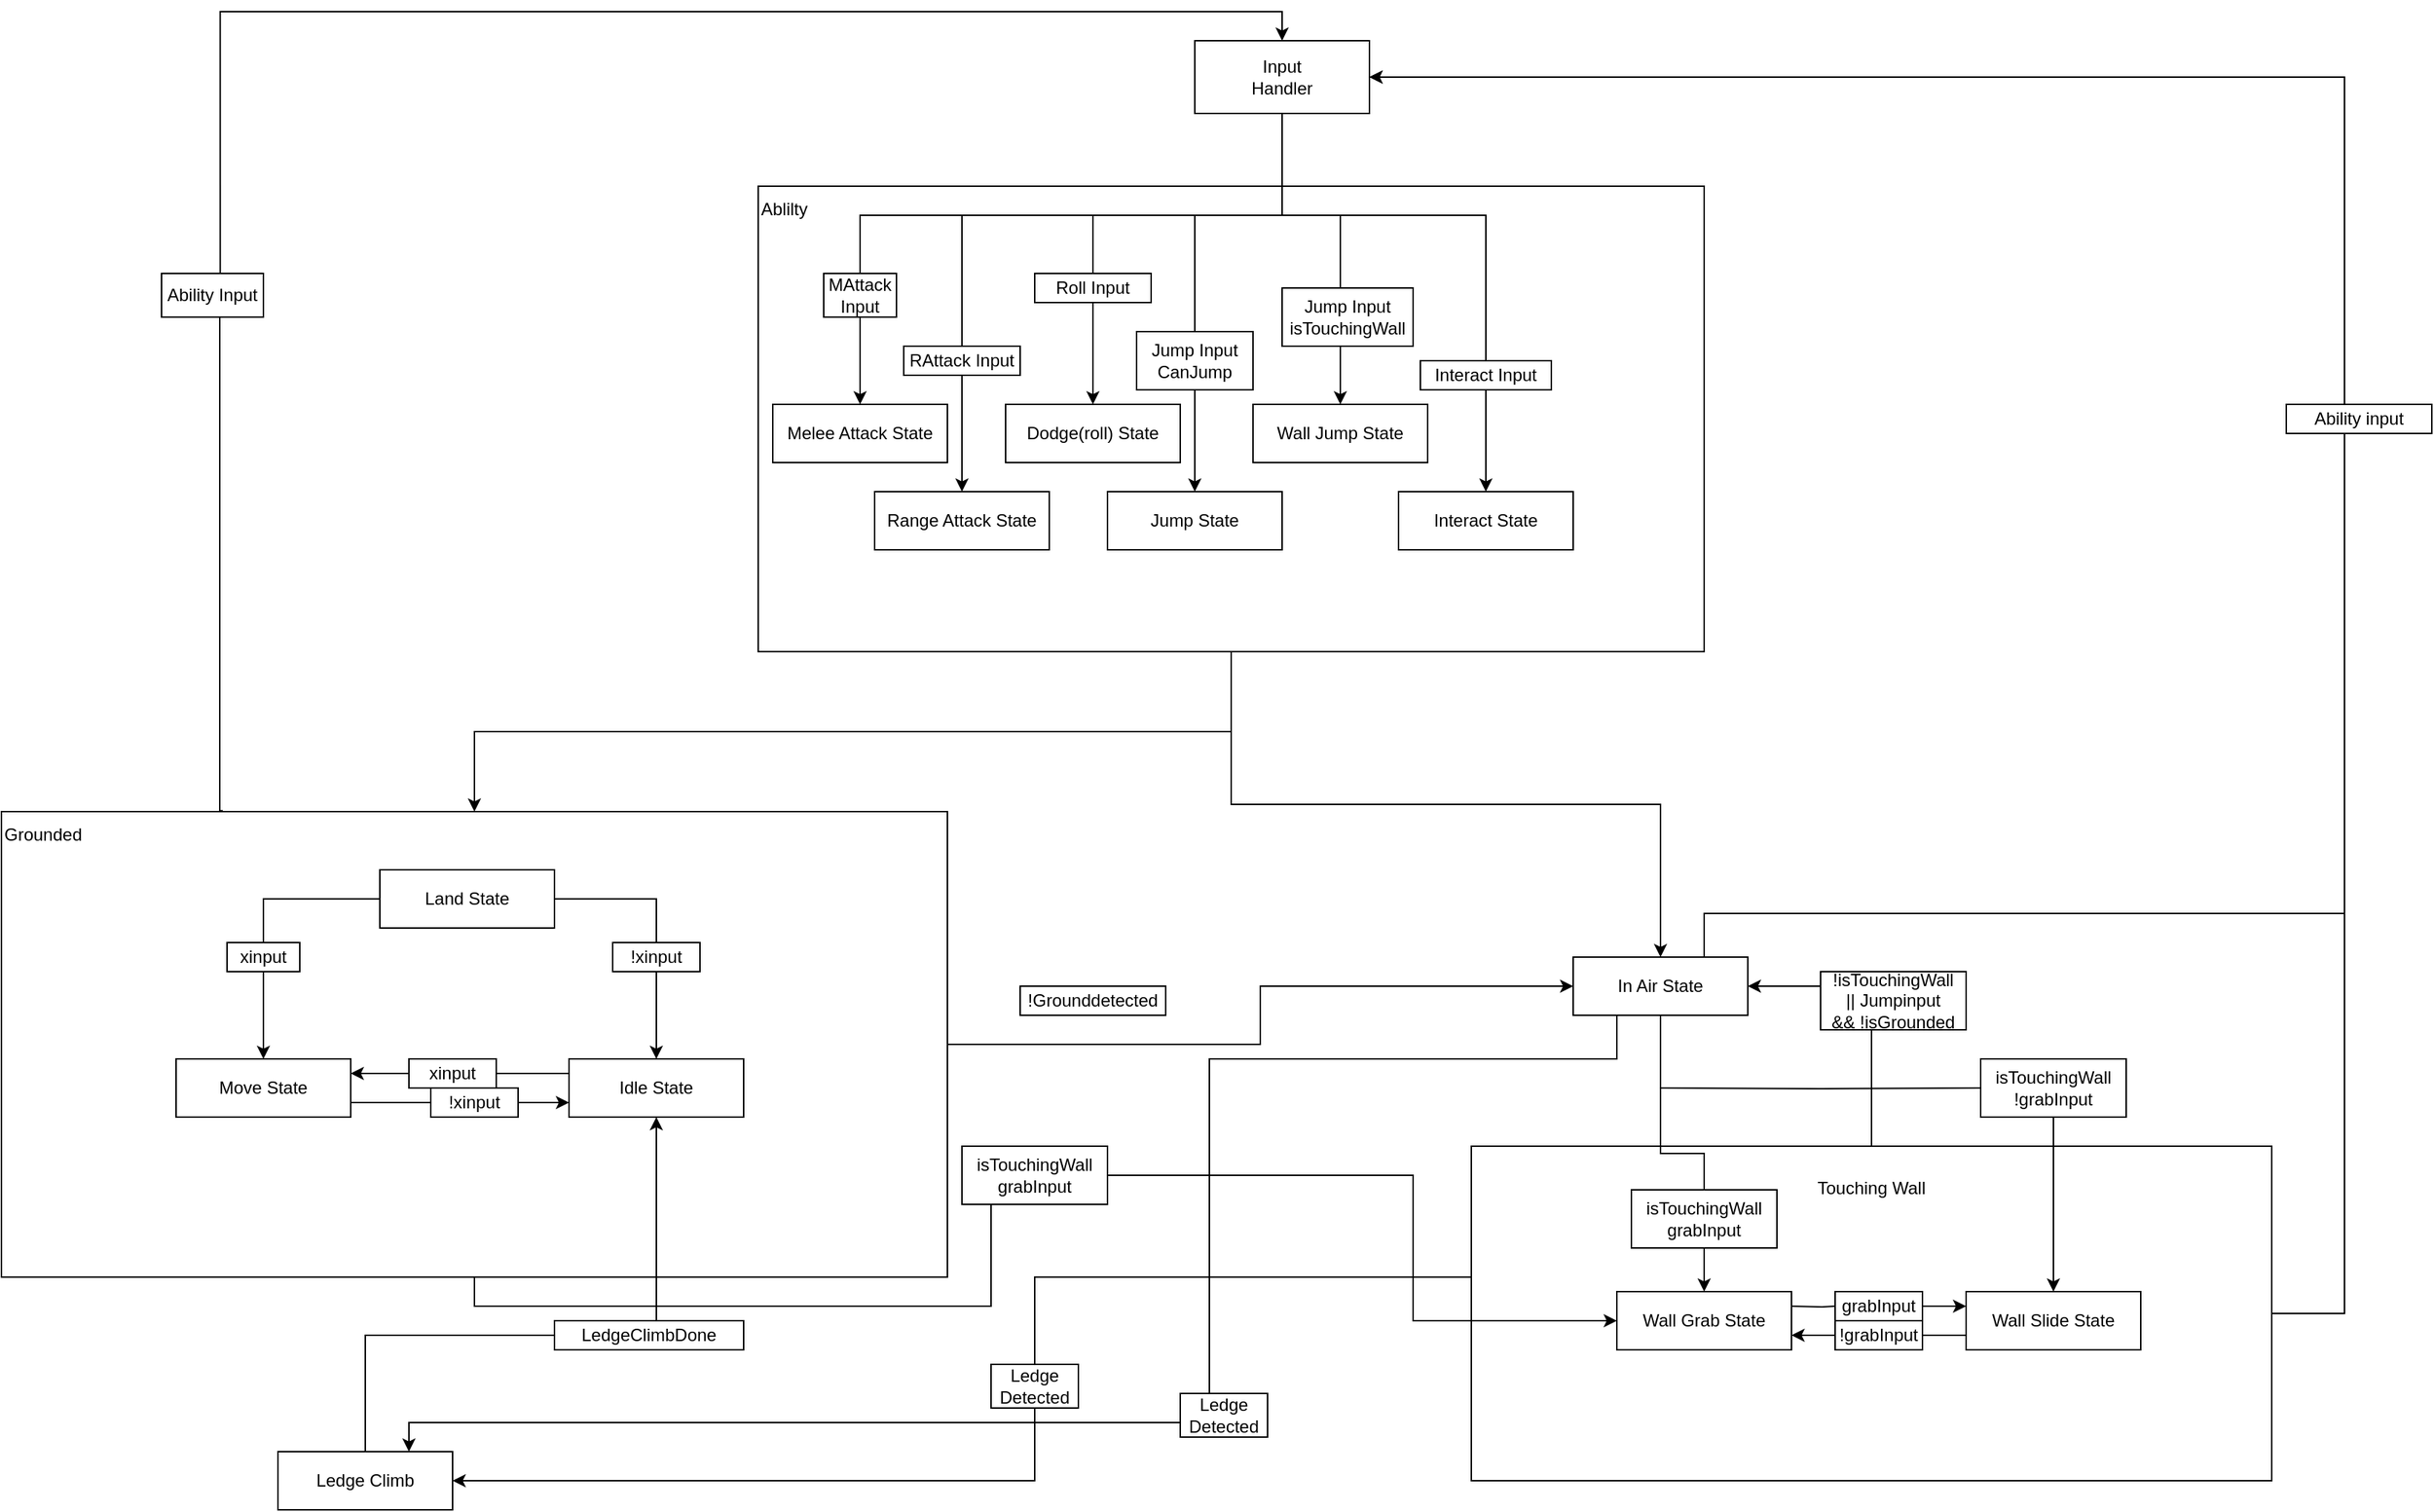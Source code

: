 <mxfile version="16.6.6" type="github">
  <diagram id="kgpKYQtTHZ0yAKxKKP6v" name="Page-1">
    <mxGraphModel dx="3445" dy="1303" grid="1" gridSize="10" guides="1" tooltips="1" connect="1" arrows="1" fold="1" page="1" pageScale="1" pageWidth="850" pageHeight="1100" math="0" shadow="0">
      <root>
        <mxCell id="0" />
        <mxCell id="1" parent="0" />
        <mxCell id="ZkCUXuL7nQXjn9q8b8uW-62" style="edgeStyle=orthogonalEdgeStyle;rounded=0;orthogonalLoop=1;jettySize=auto;html=0;entryX=1;entryY=0.5;entryDx=0;entryDy=0;" edge="1" parent="1" source="ZkCUXuL7nQXjn9q8b8uW-47" target="ZkCUXuL7nQXjn9q8b8uW-50">
          <mxGeometry relative="1" as="geometry">
            <Array as="points">
              <mxPoint x="-120" y="900" />
              <mxPoint x="-120" y="1040" />
            </Array>
          </mxGeometry>
        </mxCell>
        <mxCell id="ZkCUXuL7nQXjn9q8b8uW-77" style="edgeStyle=orthogonalEdgeStyle;rounded=0;orthogonalLoop=1;jettySize=auto;html=0;entryX=1;entryY=0.5;entryDx=0;entryDy=0;" edge="1" parent="1" source="ZkCUXuL7nQXjn9q8b8uW-47" target="ZkCUXuL7nQXjn9q8b8uW-28">
          <mxGeometry relative="1" as="geometry" />
        </mxCell>
        <mxCell id="ZkCUXuL7nQXjn9q8b8uW-79" style="edgeStyle=orthogonalEdgeStyle;rounded=0;orthogonalLoop=1;jettySize=auto;html=0;entryX=1;entryY=0.5;entryDx=0;entryDy=0;" edge="1" parent="1" source="ZkCUXuL7nQXjn9q8b8uW-47" target="ZkCUXuL7nQXjn9q8b8uW-1">
          <mxGeometry relative="1" as="geometry">
            <Array as="points">
              <mxPoint x="780" y="925" />
              <mxPoint x="780" y="75" />
            </Array>
          </mxGeometry>
        </mxCell>
        <mxCell id="ZkCUXuL7nQXjn9q8b8uW-47" value="Touching Wall&lt;br&gt;&lt;br&gt;&lt;br&gt;&lt;br&gt;&lt;br&gt;&lt;br&gt;&lt;br&gt;&lt;br&gt;&lt;br&gt;&lt;br&gt;&lt;br&gt;&lt;br&gt;&lt;br&gt;" style="rounded=0;whiteSpace=wrap;html=1;" vertex="1" parent="1">
          <mxGeometry x="180" y="810" width="550" height="230" as="geometry" />
        </mxCell>
        <mxCell id="ZkCUXuL7nQXjn9q8b8uW-29" style="edgeStyle=orthogonalEdgeStyle;rounded=0;orthogonalLoop=1;jettySize=auto;html=0;entryX=0.5;entryY=0;entryDx=0;entryDy=0;" edge="1" parent="1" source="ZkCUXuL7nQXjn9q8b8uW-2" target="ZkCUXuL7nQXjn9q8b8uW-28">
          <mxGeometry relative="1" as="geometry" />
        </mxCell>
        <mxCell id="ZkCUXuL7nQXjn9q8b8uW-30" style="edgeStyle=orthogonalEdgeStyle;rounded=0;orthogonalLoop=1;jettySize=auto;html=0;" edge="1" parent="1" source="ZkCUXuL7nQXjn9q8b8uW-2" target="ZkCUXuL7nQXjn9q8b8uW-24">
          <mxGeometry relative="1" as="geometry">
            <mxPoint x="-240" y="540" as="targetPoint" />
          </mxGeometry>
        </mxCell>
        <mxCell id="ZkCUXuL7nQXjn9q8b8uW-2" value="&lt;div&gt;&lt;span&gt;Ablilty&lt;/span&gt;&lt;/div&gt;&lt;br&gt;&lt;br&gt;&lt;br&gt;&lt;br&gt;&lt;br&gt;&lt;br&gt;&lt;br&gt;&lt;br&gt;&lt;div&gt;&lt;br&gt;&lt;/div&gt;&lt;div&gt;&lt;br&gt;&lt;/div&gt;&lt;div&gt;&lt;br&gt;&lt;/div&gt;&lt;div&gt;&lt;br&gt;&lt;/div&gt;&lt;div&gt;&lt;br&gt;&lt;/div&gt;&lt;div&gt;&lt;br&gt;&lt;/div&gt;&lt;div&gt;&lt;br&gt;&lt;/div&gt;&lt;div&gt;&lt;br&gt;&lt;/div&gt;&lt;div&gt;&lt;br&gt;&lt;/div&gt;&lt;div&gt;&lt;br&gt;&lt;/div&gt;&lt;div&gt;&lt;br&gt;&lt;/div&gt;&lt;div&gt;&lt;br&gt;&lt;/div&gt;" style="rounded=0;whiteSpace=wrap;html=1;align=left;" vertex="1" parent="1">
          <mxGeometry x="-310" y="150" width="650" height="320" as="geometry" />
        </mxCell>
        <mxCell id="ZkCUXuL7nQXjn9q8b8uW-9" value="" style="edgeStyle=orthogonalEdgeStyle;rounded=0;orthogonalLoop=1;jettySize=auto;entryX=0.5;entryY=0;entryDx=0;entryDy=0;align=right;labelPosition=left;verticalLabelPosition=top;verticalAlign=bottom;textDirection=ltr;" edge="1" parent="1" source="ZkCUXuL7nQXjn9q8b8uW-1" target="ZkCUXuL7nQXjn9q8b8uW-3">
          <mxGeometry relative="1" as="geometry">
            <Array as="points">
              <mxPoint x="50" y="170" />
              <mxPoint x="-240" y="170" />
            </Array>
          </mxGeometry>
        </mxCell>
        <mxCell id="ZkCUXuL7nQXjn9q8b8uW-10" style="edgeStyle=orthogonalEdgeStyle;rounded=0;orthogonalLoop=1;jettySize=auto;html=1;exitX=0.5;exitY=1;exitDx=0;exitDy=0;entryX=0.5;entryY=0;entryDx=0;entryDy=0;" edge="1" parent="1" source="ZkCUXuL7nQXjn9q8b8uW-1" target="ZkCUXuL7nQXjn9q8b8uW-5">
          <mxGeometry relative="1" as="geometry">
            <Array as="points">
              <mxPoint x="50" y="170" />
              <mxPoint x="-80" y="170" />
            </Array>
          </mxGeometry>
        </mxCell>
        <mxCell id="ZkCUXuL7nQXjn9q8b8uW-11" style="edgeStyle=orthogonalEdgeStyle;rounded=0;orthogonalLoop=1;jettySize=auto;html=1;" edge="1" parent="1" source="ZkCUXuL7nQXjn9q8b8uW-1" target="ZkCUXuL7nQXjn9q8b8uW-7">
          <mxGeometry relative="1" as="geometry">
            <Array as="points">
              <mxPoint x="50" y="170" />
              <mxPoint x="90" y="170" />
            </Array>
          </mxGeometry>
        </mxCell>
        <mxCell id="ZkCUXuL7nQXjn9q8b8uW-12" style="edgeStyle=orthogonalEdgeStyle;rounded=0;orthogonalLoop=1;jettySize=auto;html=1;entryX=0.5;entryY=0;entryDx=0;entryDy=0;" edge="1" parent="1" source="ZkCUXuL7nQXjn9q8b8uW-1" target="ZkCUXuL7nQXjn9q8b8uW-8">
          <mxGeometry relative="1" as="geometry">
            <Array as="points">
              <mxPoint x="50" y="170" />
              <mxPoint x="190" y="170" />
            </Array>
          </mxGeometry>
        </mxCell>
        <mxCell id="ZkCUXuL7nQXjn9q8b8uW-13" style="edgeStyle=orthogonalEdgeStyle;rounded=0;orthogonalLoop=1;jettySize=auto;html=1;" edge="1" parent="1" source="ZkCUXuL7nQXjn9q8b8uW-1" target="ZkCUXuL7nQXjn9q8b8uW-6">
          <mxGeometry relative="1" as="geometry">
            <Array as="points">
              <mxPoint x="50" y="170" />
              <mxPoint x="-10" y="170" />
            </Array>
          </mxGeometry>
        </mxCell>
        <mxCell id="ZkCUXuL7nQXjn9q8b8uW-14" style="edgeStyle=orthogonalEdgeStyle;rounded=0;orthogonalLoop=1;jettySize=auto;html=1;" edge="1" parent="1" source="ZkCUXuL7nQXjn9q8b8uW-1" target="ZkCUXuL7nQXjn9q8b8uW-4">
          <mxGeometry relative="1" as="geometry">
            <Array as="points">
              <mxPoint x="50" y="170" />
              <mxPoint x="-170" y="170" />
            </Array>
          </mxGeometry>
        </mxCell>
        <mxCell id="ZkCUXuL7nQXjn9q8b8uW-1" value="Input&lt;br&gt;Handler" style="rounded=0;whiteSpace=wrap;html=1;" vertex="1" parent="1">
          <mxGeometry x="-10" y="50" width="120" height="50" as="geometry" />
        </mxCell>
        <mxCell id="ZkCUXuL7nQXjn9q8b8uW-3" value="Melee Attack State" style="rounded=0;whiteSpace=wrap;html=1;" vertex="1" parent="1">
          <mxGeometry x="-300" y="300" width="120" height="40" as="geometry" />
        </mxCell>
        <mxCell id="ZkCUXuL7nQXjn9q8b8uW-4" value="Range Attack State" style="rounded=0;whiteSpace=wrap;html=1;" vertex="1" parent="1">
          <mxGeometry x="-230" y="360" width="120" height="40" as="geometry" />
        </mxCell>
        <mxCell id="ZkCUXuL7nQXjn9q8b8uW-5" value="Dodge(roll) State" style="rounded=0;whiteSpace=wrap;html=1;" vertex="1" parent="1">
          <mxGeometry x="-140" y="300" width="120" height="40" as="geometry" />
        </mxCell>
        <mxCell id="ZkCUXuL7nQXjn9q8b8uW-6" value="Jump State" style="rounded=0;whiteSpace=wrap;html=1;" vertex="1" parent="1">
          <mxGeometry x="-70" y="360" width="120" height="40" as="geometry" />
        </mxCell>
        <mxCell id="ZkCUXuL7nQXjn9q8b8uW-7" value="Wall Jump State" style="rounded=0;whiteSpace=wrap;html=1;" vertex="1" parent="1">
          <mxGeometry x="30" y="300" width="120" height="40" as="geometry" />
        </mxCell>
        <mxCell id="ZkCUXuL7nQXjn9q8b8uW-8" value="Interact State" style="rounded=0;whiteSpace=wrap;html=1;" vertex="1" parent="1">
          <mxGeometry x="130" y="360" width="120" height="40" as="geometry" />
        </mxCell>
        <mxCell id="ZkCUXuL7nQXjn9q8b8uW-15" value="MAttack Input" style="rounded=0;whiteSpace=wrap;html=1;" vertex="1" parent="1">
          <mxGeometry x="-265" y="210" width="50" height="30" as="geometry" />
        </mxCell>
        <mxCell id="ZkCUXuL7nQXjn9q8b8uW-18" value="RAttack Input" style="rounded=0;whiteSpace=wrap;html=1;" vertex="1" parent="1">
          <mxGeometry x="-210" y="260" width="80" height="20" as="geometry" />
        </mxCell>
        <mxCell id="ZkCUXuL7nQXjn9q8b8uW-20" value="Roll Input" style="rounded=0;whiteSpace=wrap;html=1;" vertex="1" parent="1">
          <mxGeometry x="-120" y="210" width="80" height="20" as="geometry" />
        </mxCell>
        <mxCell id="ZkCUXuL7nQXjn9q8b8uW-21" value="Jump Input&lt;br&gt;CanJump" style="rounded=0;whiteSpace=wrap;html=1;" vertex="1" parent="1">
          <mxGeometry x="-50" y="250" width="80" height="40" as="geometry" />
        </mxCell>
        <mxCell id="ZkCUXuL7nQXjn9q8b8uW-22" value="Jump Input&lt;br&gt;isTouchingWall" style="rounded=0;whiteSpace=wrap;html=1;" vertex="1" parent="1">
          <mxGeometry x="50" y="220" width="90" height="40" as="geometry" />
        </mxCell>
        <mxCell id="ZkCUXuL7nQXjn9q8b8uW-23" value="Interact Input" style="rounded=0;whiteSpace=wrap;html=1;" vertex="1" parent="1">
          <mxGeometry x="145" y="270" width="90" height="20" as="geometry" />
        </mxCell>
        <mxCell id="ZkCUXuL7nQXjn9q8b8uW-31" style="edgeStyle=orthogonalEdgeStyle;rounded=0;orthogonalLoop=1;jettySize=auto;html=0;entryX=0.5;entryY=0;entryDx=0;entryDy=0;exitX=0.576;exitY=0;exitDx=0;exitDy=0;startArrow=none;exitPerimeter=0;" edge="1" parent="1" source="ZkCUXuL7nQXjn9q8b8uW-32" target="ZkCUXuL7nQXjn9q8b8uW-1">
          <mxGeometry relative="1" as="geometry">
            <Array as="points">
              <mxPoint x="-680" y="30" />
              <mxPoint x="50" y="30" />
            </Array>
          </mxGeometry>
        </mxCell>
        <mxCell id="ZkCUXuL7nQXjn9q8b8uW-45" style="edgeStyle=orthogonalEdgeStyle;rounded=0;orthogonalLoop=1;jettySize=auto;html=0;entryX=0;entryY=0.5;entryDx=0;entryDy=0;" edge="1" parent="1" source="ZkCUXuL7nQXjn9q8b8uW-24" target="ZkCUXuL7nQXjn9q8b8uW-28">
          <mxGeometry relative="1" as="geometry" />
        </mxCell>
        <mxCell id="ZkCUXuL7nQXjn9q8b8uW-69" style="edgeStyle=orthogonalEdgeStyle;rounded=0;orthogonalLoop=1;jettySize=auto;html=0;entryX=0;entryY=0.5;entryDx=0;entryDy=0;exitX=0.5;exitY=1;exitDx=0;exitDy=0;" edge="1" parent="1" source="ZkCUXuL7nQXjn9q8b8uW-24" target="ZkCUXuL7nQXjn9q8b8uW-48">
          <mxGeometry relative="1" as="geometry">
            <Array as="points">
              <mxPoint x="-505" y="920" />
              <mxPoint x="-150" y="920" />
              <mxPoint x="-150" y="830" />
              <mxPoint x="140" y="830" />
              <mxPoint x="140" y="930" />
            </Array>
          </mxGeometry>
        </mxCell>
        <mxCell id="ZkCUXuL7nQXjn9q8b8uW-24" value="&lt;div&gt;Grounded&lt;/div&gt;&lt;div&gt;&lt;br&gt;&lt;/div&gt;&lt;div&gt;&lt;br&gt;&lt;/div&gt;&lt;div&gt;&lt;br&gt;&lt;/div&gt;&lt;div&gt;&lt;br&gt;&lt;/div&gt;&lt;div&gt;&lt;br&gt;&lt;/div&gt;&lt;div&gt;&lt;br&gt;&lt;/div&gt;&lt;div&gt;&lt;br&gt;&lt;/div&gt;&lt;div&gt;&lt;br&gt;&lt;/div&gt;&lt;div&gt;&lt;br&gt;&lt;/div&gt;&lt;div&gt;&lt;br&gt;&lt;/div&gt;&lt;div&gt;&lt;br&gt;&lt;/div&gt;&lt;div&gt;&lt;br&gt;&lt;/div&gt;&lt;div&gt;&lt;br&gt;&lt;/div&gt;&lt;div&gt;&lt;br&gt;&lt;/div&gt;&lt;div&gt;&lt;br&gt;&lt;/div&gt;&lt;div&gt;&lt;br&gt;&lt;/div&gt;&lt;div&gt;&lt;br&gt;&lt;/div&gt;&lt;div&gt;&lt;br&gt;&lt;/div&gt;&lt;div&gt;&lt;br&gt;&lt;/div&gt;&lt;div&gt;&lt;br&gt;&lt;/div&gt;" style="rounded=0;whiteSpace=wrap;html=1;align=left;" vertex="1" parent="1">
          <mxGeometry x="-830" y="580" width="650" height="320" as="geometry" />
        </mxCell>
        <mxCell id="ZkCUXuL7nQXjn9q8b8uW-36" style="edgeStyle=orthogonalEdgeStyle;rounded=0;orthogonalLoop=1;jettySize=auto;html=0;entryX=0;entryY=0.75;entryDx=0;entryDy=0;startArrow=none;" edge="1" parent="1" source="ZkCUXuL7nQXjn9q8b8uW-39" target="ZkCUXuL7nQXjn9q8b8uW-26">
          <mxGeometry relative="1" as="geometry">
            <Array as="points">
              <mxPoint x="-550" y="780" />
              <mxPoint x="-550" y="780" />
            </Array>
          </mxGeometry>
        </mxCell>
        <mxCell id="ZkCUXuL7nQXjn9q8b8uW-25" value="Move State" style="rounded=0;whiteSpace=wrap;html=1;" vertex="1" parent="1">
          <mxGeometry x="-710" y="750" width="120" height="40" as="geometry" />
        </mxCell>
        <mxCell id="ZkCUXuL7nQXjn9q8b8uW-35" style="edgeStyle=orthogonalEdgeStyle;rounded=0;orthogonalLoop=1;jettySize=auto;html=0;exitX=0;exitY=0.25;exitDx=0;exitDy=0;startArrow=none;" edge="1" parent="1" source="ZkCUXuL7nQXjn9q8b8uW-37">
          <mxGeometry relative="1" as="geometry">
            <mxPoint x="-590" y="760" as="targetPoint" />
            <Array as="points">
              <mxPoint x="-550" y="760" />
            </Array>
          </mxGeometry>
        </mxCell>
        <mxCell id="ZkCUXuL7nQXjn9q8b8uW-26" value="Idle State" style="rounded=0;whiteSpace=wrap;html=1;" vertex="1" parent="1">
          <mxGeometry x="-440" y="750" width="120" height="40" as="geometry" />
        </mxCell>
        <mxCell id="ZkCUXuL7nQXjn9q8b8uW-41" style="edgeStyle=orthogonalEdgeStyle;rounded=0;orthogonalLoop=1;jettySize=auto;html=0;entryX=0.5;entryY=0;entryDx=0;entryDy=0;" edge="1" parent="1" source="ZkCUXuL7nQXjn9q8b8uW-27" target="ZkCUXuL7nQXjn9q8b8uW-25">
          <mxGeometry relative="1" as="geometry" />
        </mxCell>
        <mxCell id="ZkCUXuL7nQXjn9q8b8uW-42" style="edgeStyle=orthogonalEdgeStyle;rounded=0;orthogonalLoop=1;jettySize=auto;html=0;" edge="1" parent="1" source="ZkCUXuL7nQXjn9q8b8uW-27" target="ZkCUXuL7nQXjn9q8b8uW-26">
          <mxGeometry relative="1" as="geometry" />
        </mxCell>
        <mxCell id="ZkCUXuL7nQXjn9q8b8uW-27" value="Land State" style="rounded=0;whiteSpace=wrap;html=1;" vertex="1" parent="1">
          <mxGeometry x="-570" y="620" width="120" height="40" as="geometry" />
        </mxCell>
        <mxCell id="ZkCUXuL7nQXjn9q8b8uW-51" style="edgeStyle=orthogonalEdgeStyle;rounded=0;orthogonalLoop=1;jettySize=auto;html=0;" edge="1" parent="1" source="ZkCUXuL7nQXjn9q8b8uW-28" target="ZkCUXuL7nQXjn9q8b8uW-48">
          <mxGeometry relative="1" as="geometry" />
        </mxCell>
        <mxCell id="ZkCUXuL7nQXjn9q8b8uW-52" style="edgeStyle=orthogonalEdgeStyle;rounded=0;orthogonalLoop=1;jettySize=auto;html=0;startArrow=none;" edge="1" parent="1" source="ZkCUXuL7nQXjn9q8b8uW-53" target="ZkCUXuL7nQXjn9q8b8uW-49">
          <mxGeometry relative="1" as="geometry">
            <mxPoint x="310" y="770" as="sourcePoint" />
          </mxGeometry>
        </mxCell>
        <mxCell id="ZkCUXuL7nQXjn9q8b8uW-75" style="edgeStyle=orthogonalEdgeStyle;rounded=0;orthogonalLoop=1;jettySize=auto;html=0;entryX=0.75;entryY=0;entryDx=0;entryDy=0;" edge="1" parent="1" source="ZkCUXuL7nQXjn9q8b8uW-28" target="ZkCUXuL7nQXjn9q8b8uW-50">
          <mxGeometry relative="1" as="geometry">
            <Array as="points">
              <mxPoint x="280" y="750" />
              <mxPoint y="750" />
              <mxPoint y="1000" />
              <mxPoint x="-550" y="1000" />
            </Array>
          </mxGeometry>
        </mxCell>
        <mxCell id="ZkCUXuL7nQXjn9q8b8uW-80" style="edgeStyle=orthogonalEdgeStyle;rounded=0;orthogonalLoop=1;jettySize=auto;html=0;entryX=1;entryY=0.5;entryDx=0;entryDy=0;" edge="1" parent="1" source="ZkCUXuL7nQXjn9q8b8uW-28" target="ZkCUXuL7nQXjn9q8b8uW-1">
          <mxGeometry relative="1" as="geometry">
            <mxPoint x="790" y="340" as="targetPoint" />
            <Array as="points">
              <mxPoint x="340" y="650" />
              <mxPoint x="780" y="650" />
              <mxPoint x="780" y="75" />
            </Array>
          </mxGeometry>
        </mxCell>
        <mxCell id="ZkCUXuL7nQXjn9q8b8uW-28" value="In Air State" style="rounded=0;whiteSpace=wrap;html=1;" vertex="1" parent="1">
          <mxGeometry x="250" y="680" width="120" height="40" as="geometry" />
        </mxCell>
        <mxCell id="ZkCUXuL7nQXjn9q8b8uW-32" value="Ability Input" style="rounded=0;whiteSpace=wrap;html=1;" vertex="1" parent="1">
          <mxGeometry x="-720" y="210" width="70" height="30" as="geometry" />
        </mxCell>
        <mxCell id="ZkCUXuL7nQXjn9q8b8uW-33" value="" style="edgeStyle=orthogonalEdgeStyle;rounded=0;orthogonalLoop=1;jettySize=auto;html=0;entryX=0.5;entryY=1;entryDx=0;entryDy=0;exitX=0.234;exitY=-0.002;exitDx=0;exitDy=0;endArrow=none;exitPerimeter=0;" edge="1" parent="1" source="ZkCUXuL7nQXjn9q8b8uW-24" target="ZkCUXuL7nQXjn9q8b8uW-32">
          <mxGeometry relative="1" as="geometry">
            <mxPoint x="-667.5" y="580.0" as="sourcePoint" />
            <mxPoint x="50" y="50" as="targetPoint" />
            <Array as="points">
              <mxPoint x="-680" y="579" />
              <mxPoint x="-680" y="240" />
            </Array>
          </mxGeometry>
        </mxCell>
        <mxCell id="ZkCUXuL7nQXjn9q8b8uW-37" value="xinput" style="rounded=0;whiteSpace=wrap;html=1;" vertex="1" parent="1">
          <mxGeometry x="-550" y="750" width="60" height="20" as="geometry" />
        </mxCell>
        <mxCell id="ZkCUXuL7nQXjn9q8b8uW-38" value="" style="edgeStyle=orthogonalEdgeStyle;rounded=0;orthogonalLoop=1;jettySize=auto;html=0;exitX=0;exitY=0.25;exitDx=0;exitDy=0;endArrow=none;" edge="1" parent="1" source="ZkCUXuL7nQXjn9q8b8uW-26" target="ZkCUXuL7nQXjn9q8b8uW-37">
          <mxGeometry relative="1" as="geometry">
            <mxPoint x="-440" y="760" as="sourcePoint" />
            <mxPoint x="-590" y="760" as="targetPoint" />
          </mxGeometry>
        </mxCell>
        <mxCell id="ZkCUXuL7nQXjn9q8b8uW-39" value="!xinput" style="rounded=0;whiteSpace=wrap;html=1;" vertex="1" parent="1">
          <mxGeometry x="-535" y="770" width="60" height="20" as="geometry" />
        </mxCell>
        <mxCell id="ZkCUXuL7nQXjn9q8b8uW-40" value="" style="edgeStyle=orthogonalEdgeStyle;rounded=0;orthogonalLoop=1;jettySize=auto;html=0;endArrow=none;" edge="1" parent="1" source="ZkCUXuL7nQXjn9q8b8uW-25">
          <mxGeometry relative="1" as="geometry">
            <mxPoint x="-590" y="780.022" as="sourcePoint" />
            <mxPoint x="-540" y="780" as="targetPoint" />
            <Array as="points">
              <mxPoint x="-580" y="780" />
              <mxPoint x="-580" y="780" />
            </Array>
          </mxGeometry>
        </mxCell>
        <mxCell id="ZkCUXuL7nQXjn9q8b8uW-43" value="xinput" style="rounded=0;whiteSpace=wrap;html=1;" vertex="1" parent="1">
          <mxGeometry x="-675" y="670" width="50" height="20" as="geometry" />
        </mxCell>
        <mxCell id="ZkCUXuL7nQXjn9q8b8uW-44" value="!xinput" style="rounded=0;whiteSpace=wrap;html=1;" vertex="1" parent="1">
          <mxGeometry x="-410" y="670" width="60" height="20" as="geometry" />
        </mxCell>
        <mxCell id="ZkCUXuL7nQXjn9q8b8uW-46" value="!Grounddetected" style="rounded=0;whiteSpace=wrap;html=1;" vertex="1" parent="1">
          <mxGeometry x="-130" y="700" width="100" height="20" as="geometry" />
        </mxCell>
        <mxCell id="ZkCUXuL7nQXjn9q8b8uW-56" style="edgeStyle=orthogonalEdgeStyle;rounded=0;orthogonalLoop=1;jettySize=auto;html=0;startArrow=none;" edge="1" parent="1" source="ZkCUXuL7nQXjn9q8b8uW-58">
          <mxGeometry relative="1" as="geometry">
            <mxPoint x="400" y="920" as="sourcePoint" />
            <mxPoint x="520" y="920" as="targetPoint" />
          </mxGeometry>
        </mxCell>
        <mxCell id="ZkCUXuL7nQXjn9q8b8uW-48" value="Wall Grab State" style="rounded=0;whiteSpace=wrap;html=1;" vertex="1" parent="1">
          <mxGeometry x="280" y="910" width="120" height="40" as="geometry" />
        </mxCell>
        <mxCell id="ZkCUXuL7nQXjn9q8b8uW-57" style="edgeStyle=orthogonalEdgeStyle;rounded=0;orthogonalLoop=1;jettySize=auto;html=0;exitX=0;exitY=0.75;exitDx=0;exitDy=0;entryX=1;entryY=0.75;entryDx=0;entryDy=0;startArrow=none;" edge="1" parent="1" source="ZkCUXuL7nQXjn9q8b8uW-60" target="ZkCUXuL7nQXjn9q8b8uW-48">
          <mxGeometry relative="1" as="geometry">
            <Array as="points">
              <mxPoint x="430" y="940" />
            </Array>
          </mxGeometry>
        </mxCell>
        <mxCell id="ZkCUXuL7nQXjn9q8b8uW-49" value="Wall Slide State" style="rounded=0;whiteSpace=wrap;html=1;" vertex="1" parent="1">
          <mxGeometry x="520" y="910" width="120" height="40" as="geometry" />
        </mxCell>
        <mxCell id="ZkCUXuL7nQXjn9q8b8uW-64" style="edgeStyle=orthogonalEdgeStyle;rounded=0;orthogonalLoop=1;jettySize=auto;html=0;startArrow=none;" edge="1" parent="1" target="ZkCUXuL7nQXjn9q8b8uW-26">
          <mxGeometry relative="1" as="geometry">
            <mxPoint x="-380" y="940" as="sourcePoint" />
            <Array as="points">
              <mxPoint x="-380" y="920" />
            </Array>
          </mxGeometry>
        </mxCell>
        <mxCell id="ZkCUXuL7nQXjn9q8b8uW-50" value="Ledge Climb" style="rounded=0;whiteSpace=wrap;html=1;" vertex="1" parent="1">
          <mxGeometry x="-640" y="1020" width="120" height="40" as="geometry" />
        </mxCell>
        <mxCell id="ZkCUXuL7nQXjn9q8b8uW-53" value="isTouchingWall&lt;br&gt;!grabInput" style="rounded=0;whiteSpace=wrap;html=1;" vertex="1" parent="1">
          <mxGeometry x="530" y="750" width="100" height="40" as="geometry" />
        </mxCell>
        <mxCell id="ZkCUXuL7nQXjn9q8b8uW-54" value="" style="edgeStyle=orthogonalEdgeStyle;rounded=0;orthogonalLoop=1;jettySize=auto;html=0;endArrow=none;" edge="1" parent="1" target="ZkCUXuL7nQXjn9q8b8uW-53">
          <mxGeometry relative="1" as="geometry">
            <mxPoint x="310" y="770" as="sourcePoint" />
            <mxPoint x="580.053" y="910" as="targetPoint" />
          </mxGeometry>
        </mxCell>
        <mxCell id="ZkCUXuL7nQXjn9q8b8uW-55" value="isTouchingWall&lt;br&gt;grabInput" style="rounded=0;whiteSpace=wrap;html=1;" vertex="1" parent="1">
          <mxGeometry x="290" y="840" width="100" height="40" as="geometry" />
        </mxCell>
        <mxCell id="ZkCUXuL7nQXjn9q8b8uW-58" value="grabInput" style="rounded=0;whiteSpace=wrap;html=1;" vertex="1" parent="1">
          <mxGeometry x="430" y="910" width="60" height="20" as="geometry" />
        </mxCell>
        <mxCell id="ZkCUXuL7nQXjn9q8b8uW-59" value="" style="edgeStyle=orthogonalEdgeStyle;rounded=0;orthogonalLoop=1;jettySize=auto;html=0;endArrow=none;" edge="1" parent="1" target="ZkCUXuL7nQXjn9q8b8uW-58">
          <mxGeometry relative="1" as="geometry">
            <mxPoint x="400" y="920" as="sourcePoint" />
            <mxPoint x="520" y="920" as="targetPoint" />
          </mxGeometry>
        </mxCell>
        <mxCell id="ZkCUXuL7nQXjn9q8b8uW-60" value="!grabInput" style="rounded=0;whiteSpace=wrap;html=1;" vertex="1" parent="1">
          <mxGeometry x="430" y="930" width="60" height="20" as="geometry" />
        </mxCell>
        <mxCell id="ZkCUXuL7nQXjn9q8b8uW-61" value="" style="edgeStyle=orthogonalEdgeStyle;rounded=0;orthogonalLoop=1;jettySize=auto;html=0;exitX=0;exitY=0.75;exitDx=0;exitDy=0;entryX=1;entryY=0.75;entryDx=0;entryDy=0;endArrow=none;" edge="1" parent="1" source="ZkCUXuL7nQXjn9q8b8uW-49" target="ZkCUXuL7nQXjn9q8b8uW-60">
          <mxGeometry relative="1" as="geometry">
            <mxPoint x="520" y="940" as="sourcePoint" />
            <mxPoint x="400" y="940" as="targetPoint" />
          </mxGeometry>
        </mxCell>
        <mxCell id="ZkCUXuL7nQXjn9q8b8uW-63" value="Ledge Detected" style="rounded=0;whiteSpace=wrap;html=1;" vertex="1" parent="1">
          <mxGeometry x="-150" y="960" width="60" height="30" as="geometry" />
        </mxCell>
        <mxCell id="ZkCUXuL7nQXjn9q8b8uW-65" value="LedgeClimbDone" style="rounded=0;whiteSpace=wrap;html=1;" vertex="1" parent="1">
          <mxGeometry x="-450" y="930" width="130" height="20" as="geometry" />
        </mxCell>
        <mxCell id="ZkCUXuL7nQXjn9q8b8uW-66" value="" style="edgeStyle=orthogonalEdgeStyle;rounded=0;orthogonalLoop=1;jettySize=auto;html=0;exitX=0.5;exitY=0;exitDx=0;exitDy=0;endArrow=none;" edge="1" parent="1" source="ZkCUXuL7nQXjn9q8b8uW-50" target="ZkCUXuL7nQXjn9q8b8uW-65">
          <mxGeometry relative="1" as="geometry">
            <mxPoint x="-580" y="1020" as="sourcePoint" />
            <mxPoint x="-380" y="790" as="targetPoint" />
            <Array as="points">
              <mxPoint x="-580" y="940" />
              <mxPoint x="-380" y="940" />
              <mxPoint x="-380" y="930" />
            </Array>
          </mxGeometry>
        </mxCell>
        <mxCell id="ZkCUXuL7nQXjn9q8b8uW-70" value="isTouchingWall&lt;br&gt;grabInput" style="rounded=0;whiteSpace=wrap;html=1;" vertex="1" parent="1">
          <mxGeometry x="-170" y="810" width="100" height="40" as="geometry" />
        </mxCell>
        <mxCell id="ZkCUXuL7nQXjn9q8b8uW-76" value="Ledge Detected" style="rounded=0;whiteSpace=wrap;html=1;" vertex="1" parent="1">
          <mxGeometry x="-20" y="980" width="60" height="30" as="geometry" />
        </mxCell>
        <mxCell id="ZkCUXuL7nQXjn9q8b8uW-78" value="!isTouchingWall&lt;br&gt;|| Jumpinput&lt;br&gt;&amp;amp;&amp;amp; !isGrounded" style="rounded=0;whiteSpace=wrap;html=1;" vertex="1" parent="1">
          <mxGeometry x="420" y="690" width="100" height="40" as="geometry" />
        </mxCell>
        <mxCell id="ZkCUXuL7nQXjn9q8b8uW-81" value="Ability input" style="rounded=0;whiteSpace=wrap;html=1;" vertex="1" parent="1">
          <mxGeometry x="740" y="300" width="100" height="20" as="geometry" />
        </mxCell>
      </root>
    </mxGraphModel>
  </diagram>
</mxfile>
